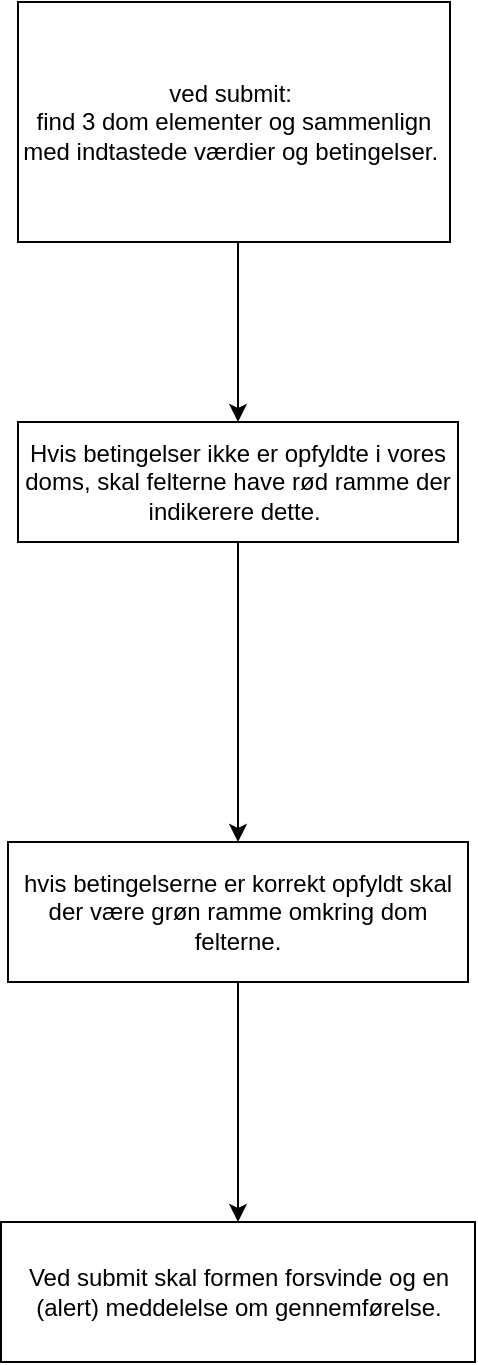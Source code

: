 <mxfile version="21.2.4" type="device">
  <diagram name="Side-1" id="mJbbSRpEYSBcn6BU7UY8">
    <mxGraphModel dx="1434" dy="796" grid="1" gridSize="10" guides="1" tooltips="1" connect="1" arrows="1" fold="1" page="1" pageScale="1" pageWidth="827" pageHeight="1169" math="0" shadow="0">
      <root>
        <mxCell id="0" />
        <mxCell id="1" parent="0" />
        <mxCell id="PN9_2wJ2ZAC1nF8-y4Fs-3" style="edgeStyle=orthogonalEdgeStyle;rounded=0;orthogonalLoop=1;jettySize=auto;html=1;" edge="1" parent="1" source="PN9_2wJ2ZAC1nF8-y4Fs-5" target="PN9_2wJ2ZAC1nF8-y4Fs-4">
          <mxGeometry relative="1" as="geometry">
            <mxPoint x="388" y="300" as="targetPoint" />
          </mxGeometry>
        </mxCell>
        <mxCell id="PN9_2wJ2ZAC1nF8-y4Fs-1" value="ved submit:&amp;nbsp;&lt;br&gt;find 3 dom elementer og sammenlign med indtastede værdier og betingelser.&amp;nbsp;" style="rounded=0;whiteSpace=wrap;html=1;" vertex="1" parent="1">
          <mxGeometry x="278" y="60" width="216" height="120" as="geometry" />
        </mxCell>
        <mxCell id="PN9_2wJ2ZAC1nF8-y4Fs-8" style="edgeStyle=orthogonalEdgeStyle;rounded=0;orthogonalLoop=1;jettySize=auto;html=1;entryX=0.5;entryY=0;entryDx=0;entryDy=0;" edge="1" parent="1" source="PN9_2wJ2ZAC1nF8-y4Fs-4" target="PN9_2wJ2ZAC1nF8-y4Fs-7">
          <mxGeometry relative="1" as="geometry" />
        </mxCell>
        <mxCell id="PN9_2wJ2ZAC1nF8-y4Fs-4" value="hvis betingelserne er korrekt opfyldt skal der være grøn ramme omkring dom felterne." style="rounded=0;whiteSpace=wrap;html=1;" vertex="1" parent="1">
          <mxGeometry x="273" y="480" width="230" height="70" as="geometry" />
        </mxCell>
        <mxCell id="PN9_2wJ2ZAC1nF8-y4Fs-6" value="" style="edgeStyle=orthogonalEdgeStyle;rounded=0;orthogonalLoop=1;jettySize=auto;html=1;exitX=0.25;exitY=1;exitDx=0;exitDy=0;" edge="1" parent="1" source="PN9_2wJ2ZAC1nF8-y4Fs-1" target="PN9_2wJ2ZAC1nF8-y4Fs-5">
          <mxGeometry relative="1" as="geometry">
            <mxPoint x="388" y="480" as="targetPoint" />
            <mxPoint x="400" y="170" as="sourcePoint" />
            <Array as="points">
              <mxPoint x="388" y="180" />
            </Array>
          </mxGeometry>
        </mxCell>
        <mxCell id="PN9_2wJ2ZAC1nF8-y4Fs-5" value="Hvis betingelser ikke er opfyldte i vores doms, skal felterne have rød ramme der indikerere dette.&amp;nbsp;" style="rounded=0;whiteSpace=wrap;html=1;" vertex="1" parent="1">
          <mxGeometry x="278" y="270" width="220" height="60" as="geometry" />
        </mxCell>
        <mxCell id="PN9_2wJ2ZAC1nF8-y4Fs-7" value="Ved submit skal formen forsvinde og en (alert) meddelelse om gennemførelse." style="rounded=0;whiteSpace=wrap;html=1;" vertex="1" parent="1">
          <mxGeometry x="269.5" y="670" width="237" height="70" as="geometry" />
        </mxCell>
      </root>
    </mxGraphModel>
  </diagram>
</mxfile>
